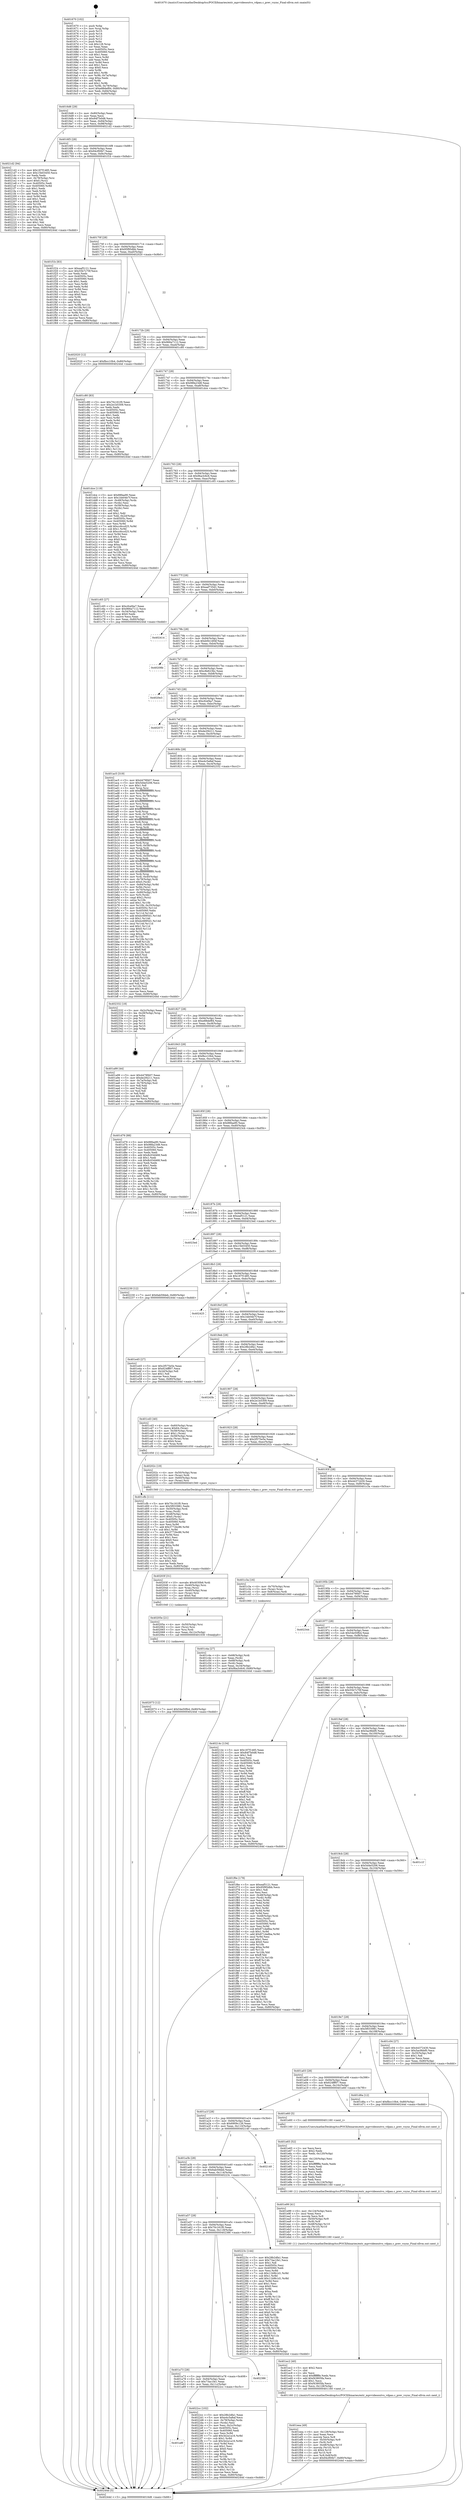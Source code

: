 digraph "0x401670" {
  label = "0x401670 (/mnt/c/Users/mathe/Desktop/tcc/POCII/binaries/extr_mpvvideooutvo_vdpau.c_prev_vsync_Final-ollvm.out::main(0))"
  labelloc = "t"
  node[shape=record]

  Entry [label="",width=0.3,height=0.3,shape=circle,fillcolor=black,style=filled]
  "0x4016d6" [label="{
     0x4016d6 [29]\l
     | [instrs]\l
     &nbsp;&nbsp;0x4016d6 \<+3\>: mov -0x80(%rbp),%eax\l
     &nbsp;&nbsp;0x4016d9 \<+2\>: mov %eax,%ecx\l
     &nbsp;&nbsp;0x4016db \<+6\>: sub $0x84f7b0d8,%ecx\l
     &nbsp;&nbsp;0x4016e1 \<+6\>: mov %eax,-0x94(%rbp)\l
     &nbsp;&nbsp;0x4016e7 \<+6\>: mov %ecx,-0x98(%rbp)\l
     &nbsp;&nbsp;0x4016ed \<+6\>: je 00000000004021d2 \<main+0xb62\>\l
  }"]
  "0x4021d2" [label="{
     0x4021d2 [94]\l
     | [instrs]\l
     &nbsp;&nbsp;0x4021d2 \<+5\>: mov $0x187f1485,%eax\l
     &nbsp;&nbsp;0x4021d7 \<+5\>: mov $0x15b03450,%ecx\l
     &nbsp;&nbsp;0x4021dc \<+2\>: xor %edx,%edx\l
     &nbsp;&nbsp;0x4021de \<+4\>: mov -0x78(%rbp),%rsi\l
     &nbsp;&nbsp;0x4021e2 \<+6\>: movl $0x0,(%rsi)\l
     &nbsp;&nbsp;0x4021e8 \<+7\>: mov 0x40505c,%edi\l
     &nbsp;&nbsp;0x4021ef \<+8\>: mov 0x405060,%r8d\l
     &nbsp;&nbsp;0x4021f7 \<+3\>: sub $0x1,%edx\l
     &nbsp;&nbsp;0x4021fa \<+3\>: mov %edi,%r9d\l
     &nbsp;&nbsp;0x4021fd \<+3\>: add %edx,%r9d\l
     &nbsp;&nbsp;0x402200 \<+4\>: imul %r9d,%edi\l
     &nbsp;&nbsp;0x402204 \<+3\>: and $0x1,%edi\l
     &nbsp;&nbsp;0x402207 \<+3\>: cmp $0x0,%edi\l
     &nbsp;&nbsp;0x40220a \<+4\>: sete %r10b\l
     &nbsp;&nbsp;0x40220e \<+4\>: cmp $0xa,%r8d\l
     &nbsp;&nbsp;0x402212 \<+4\>: setl %r11b\l
     &nbsp;&nbsp;0x402216 \<+3\>: mov %r10b,%bl\l
     &nbsp;&nbsp;0x402219 \<+3\>: and %r11b,%bl\l
     &nbsp;&nbsp;0x40221c \<+3\>: xor %r11b,%r10b\l
     &nbsp;&nbsp;0x40221f \<+3\>: or %r10b,%bl\l
     &nbsp;&nbsp;0x402222 \<+3\>: test $0x1,%bl\l
     &nbsp;&nbsp;0x402225 \<+3\>: cmovne %ecx,%eax\l
     &nbsp;&nbsp;0x402228 \<+3\>: mov %eax,-0x80(%rbp)\l
     &nbsp;&nbsp;0x40222b \<+5\>: jmp 000000000040244d \<main+0xddd\>\l
  }"]
  "0x4016f3" [label="{
     0x4016f3 [28]\l
     | [instrs]\l
     &nbsp;&nbsp;0x4016f3 \<+5\>: jmp 00000000004016f8 \<main+0x88\>\l
     &nbsp;&nbsp;0x4016f8 \<+6\>: mov -0x94(%rbp),%eax\l
     &nbsp;&nbsp;0x4016fe \<+5\>: sub $0x94cf00b7,%eax\l
     &nbsp;&nbsp;0x401703 \<+6\>: mov %eax,-0x9c(%rbp)\l
     &nbsp;&nbsp;0x401709 \<+6\>: je 0000000000401f1b \<main+0x8ab\>\l
  }"]
  Exit [label="",width=0.3,height=0.3,shape=circle,fillcolor=black,style=filled,peripheries=2]
  "0x401f1b" [label="{
     0x401f1b [83]\l
     | [instrs]\l
     &nbsp;&nbsp;0x401f1b \<+5\>: mov $0xeaf5121,%eax\l
     &nbsp;&nbsp;0x401f20 \<+5\>: mov $0x55b7c70f,%ecx\l
     &nbsp;&nbsp;0x401f25 \<+2\>: xor %edx,%edx\l
     &nbsp;&nbsp;0x401f27 \<+7\>: mov 0x40505c,%esi\l
     &nbsp;&nbsp;0x401f2e \<+7\>: mov 0x405060,%edi\l
     &nbsp;&nbsp;0x401f35 \<+3\>: sub $0x1,%edx\l
     &nbsp;&nbsp;0x401f38 \<+3\>: mov %esi,%r8d\l
     &nbsp;&nbsp;0x401f3b \<+3\>: add %edx,%r8d\l
     &nbsp;&nbsp;0x401f3e \<+4\>: imul %r8d,%esi\l
     &nbsp;&nbsp;0x401f42 \<+3\>: and $0x1,%esi\l
     &nbsp;&nbsp;0x401f45 \<+3\>: cmp $0x0,%esi\l
     &nbsp;&nbsp;0x401f48 \<+4\>: sete %r9b\l
     &nbsp;&nbsp;0x401f4c \<+3\>: cmp $0xa,%edi\l
     &nbsp;&nbsp;0x401f4f \<+4\>: setl %r10b\l
     &nbsp;&nbsp;0x401f53 \<+3\>: mov %r9b,%r11b\l
     &nbsp;&nbsp;0x401f56 \<+3\>: and %r10b,%r11b\l
     &nbsp;&nbsp;0x401f59 \<+3\>: xor %r10b,%r9b\l
     &nbsp;&nbsp;0x401f5c \<+3\>: or %r9b,%r11b\l
     &nbsp;&nbsp;0x401f5f \<+4\>: test $0x1,%r11b\l
     &nbsp;&nbsp;0x401f63 \<+3\>: cmovne %ecx,%eax\l
     &nbsp;&nbsp;0x401f66 \<+3\>: mov %eax,-0x80(%rbp)\l
     &nbsp;&nbsp;0x401f69 \<+5\>: jmp 000000000040244d \<main+0xddd\>\l
  }"]
  "0x40170f" [label="{
     0x40170f [28]\l
     | [instrs]\l
     &nbsp;&nbsp;0x40170f \<+5\>: jmp 0000000000401714 \<main+0xa4\>\l
     &nbsp;&nbsp;0x401714 \<+6\>: mov -0x94(%rbp),%eax\l
     &nbsp;&nbsp;0x40171a \<+5\>: sub $0x95f95dbb,%eax\l
     &nbsp;&nbsp;0x40171f \<+6\>: mov %eax,-0xa0(%rbp)\l
     &nbsp;&nbsp;0x401725 \<+6\>: je 0000000000402020 \<main+0x9b0\>\l
  }"]
  "0x401a8f" [label="{
     0x401a8f\l
  }", style=dashed]
  "0x402020" [label="{
     0x402020 [12]\l
     | [instrs]\l
     &nbsp;&nbsp;0x402020 \<+7\>: movl $0xfbcc10b4,-0x80(%rbp)\l
     &nbsp;&nbsp;0x402027 \<+5\>: jmp 000000000040244d \<main+0xddd\>\l
  }"]
  "0x40172b" [label="{
     0x40172b [28]\l
     | [instrs]\l
     &nbsp;&nbsp;0x40172b \<+5\>: jmp 0000000000401730 \<main+0xc0\>\l
     &nbsp;&nbsp;0x401730 \<+6\>: mov -0x94(%rbp),%eax\l
     &nbsp;&nbsp;0x401736 \<+5\>: sub $0x966a7112,%eax\l
     &nbsp;&nbsp;0x40173b \<+6\>: mov %eax,-0xa4(%rbp)\l
     &nbsp;&nbsp;0x401741 \<+6\>: je 0000000000401c80 \<main+0x610\>\l
  }"]
  "0x4022cc" [label="{
     0x4022cc [102]\l
     | [instrs]\l
     &nbsp;&nbsp;0x4022cc \<+5\>: mov $0x28b2dfa1,%eax\l
     &nbsp;&nbsp;0x4022d1 \<+5\>: mov $0xe4c5a8af,%ecx\l
     &nbsp;&nbsp;0x4022d6 \<+4\>: mov -0x78(%rbp),%rdx\l
     &nbsp;&nbsp;0x4022da \<+2\>: mov (%rdx),%esi\l
     &nbsp;&nbsp;0x4022dc \<+3\>: mov %esi,-0x2c(%rbp)\l
     &nbsp;&nbsp;0x4022df \<+7\>: mov 0x40505c,%esi\l
     &nbsp;&nbsp;0x4022e6 \<+7\>: mov 0x405060,%edi\l
     &nbsp;&nbsp;0x4022ed \<+3\>: mov %esi,%r8d\l
     &nbsp;&nbsp;0x4022f0 \<+7\>: add $0x3e2a1a16,%r8d\l
     &nbsp;&nbsp;0x4022f7 \<+4\>: sub $0x1,%r8d\l
     &nbsp;&nbsp;0x4022fb \<+7\>: sub $0x3e2a1a16,%r8d\l
     &nbsp;&nbsp;0x402302 \<+4\>: imul %r8d,%esi\l
     &nbsp;&nbsp;0x402306 \<+3\>: and $0x1,%esi\l
     &nbsp;&nbsp;0x402309 \<+3\>: cmp $0x0,%esi\l
     &nbsp;&nbsp;0x40230c \<+4\>: sete %r9b\l
     &nbsp;&nbsp;0x402310 \<+3\>: cmp $0xa,%edi\l
     &nbsp;&nbsp;0x402313 \<+4\>: setl %r10b\l
     &nbsp;&nbsp;0x402317 \<+3\>: mov %r9b,%r11b\l
     &nbsp;&nbsp;0x40231a \<+3\>: and %r10b,%r11b\l
     &nbsp;&nbsp;0x40231d \<+3\>: xor %r10b,%r9b\l
     &nbsp;&nbsp;0x402320 \<+3\>: or %r9b,%r11b\l
     &nbsp;&nbsp;0x402323 \<+4\>: test $0x1,%r11b\l
     &nbsp;&nbsp;0x402327 \<+3\>: cmovne %ecx,%eax\l
     &nbsp;&nbsp;0x40232a \<+3\>: mov %eax,-0x80(%rbp)\l
     &nbsp;&nbsp;0x40232d \<+5\>: jmp 000000000040244d \<main+0xddd\>\l
  }"]
  "0x401c80" [label="{
     0x401c80 [83]\l
     | [instrs]\l
     &nbsp;&nbsp;0x401c80 \<+5\>: mov $0x70c161f0,%eax\l
     &nbsp;&nbsp;0x401c85 \<+5\>: mov $0x2e1b5309,%ecx\l
     &nbsp;&nbsp;0x401c8a \<+2\>: xor %edx,%edx\l
     &nbsp;&nbsp;0x401c8c \<+7\>: mov 0x40505c,%esi\l
     &nbsp;&nbsp;0x401c93 \<+7\>: mov 0x405060,%edi\l
     &nbsp;&nbsp;0x401c9a \<+3\>: sub $0x1,%edx\l
     &nbsp;&nbsp;0x401c9d \<+3\>: mov %esi,%r8d\l
     &nbsp;&nbsp;0x401ca0 \<+3\>: add %edx,%r8d\l
     &nbsp;&nbsp;0x401ca3 \<+4\>: imul %r8d,%esi\l
     &nbsp;&nbsp;0x401ca7 \<+3\>: and $0x1,%esi\l
     &nbsp;&nbsp;0x401caa \<+3\>: cmp $0x0,%esi\l
     &nbsp;&nbsp;0x401cad \<+4\>: sete %r9b\l
     &nbsp;&nbsp;0x401cb1 \<+3\>: cmp $0xa,%edi\l
     &nbsp;&nbsp;0x401cb4 \<+4\>: setl %r10b\l
     &nbsp;&nbsp;0x401cb8 \<+3\>: mov %r9b,%r11b\l
     &nbsp;&nbsp;0x401cbb \<+3\>: and %r10b,%r11b\l
     &nbsp;&nbsp;0x401cbe \<+3\>: xor %r10b,%r9b\l
     &nbsp;&nbsp;0x401cc1 \<+3\>: or %r9b,%r11b\l
     &nbsp;&nbsp;0x401cc4 \<+4\>: test $0x1,%r11b\l
     &nbsp;&nbsp;0x401cc8 \<+3\>: cmovne %ecx,%eax\l
     &nbsp;&nbsp;0x401ccb \<+3\>: mov %eax,-0x80(%rbp)\l
     &nbsp;&nbsp;0x401cce \<+5\>: jmp 000000000040244d \<main+0xddd\>\l
  }"]
  "0x401747" [label="{
     0x401747 [28]\l
     | [instrs]\l
     &nbsp;&nbsp;0x401747 \<+5\>: jmp 000000000040174c \<main+0xdc\>\l
     &nbsp;&nbsp;0x40174c \<+6\>: mov -0x94(%rbp),%eax\l
     &nbsp;&nbsp;0x401752 \<+5\>: sub $0x98fa23d8,%eax\l
     &nbsp;&nbsp;0x401757 \<+6\>: mov %eax,-0xa8(%rbp)\l
     &nbsp;&nbsp;0x40175d \<+6\>: je 0000000000401dce \<main+0x75e\>\l
  }"]
  "0x401a73" [label="{
     0x401a73 [28]\l
     | [instrs]\l
     &nbsp;&nbsp;0x401a73 \<+5\>: jmp 0000000000401a78 \<main+0x408\>\l
     &nbsp;&nbsp;0x401a78 \<+6\>: mov -0x94(%rbp),%eax\l
     &nbsp;&nbsp;0x401a7e \<+5\>: sub $0x73ac1fe1,%eax\l
     &nbsp;&nbsp;0x401a83 \<+6\>: mov %eax,-0x11c(%rbp)\l
     &nbsp;&nbsp;0x401a89 \<+6\>: je 00000000004022cc \<main+0xc5c\>\l
  }"]
  "0x401dce" [label="{
     0x401dce [119]\l
     | [instrs]\l
     &nbsp;&nbsp;0x401dce \<+5\>: mov $0x88faa90,%eax\l
     &nbsp;&nbsp;0x401dd3 \<+5\>: mov $0x1bb04b7f,%ecx\l
     &nbsp;&nbsp;0x401dd8 \<+4\>: mov -0x48(%rbp),%rdx\l
     &nbsp;&nbsp;0x401ddc \<+2\>: mov (%rdx),%esi\l
     &nbsp;&nbsp;0x401dde \<+4\>: mov -0x58(%rbp),%rdx\l
     &nbsp;&nbsp;0x401de2 \<+2\>: cmp (%rdx),%esi\l
     &nbsp;&nbsp;0x401de4 \<+4\>: setl %dil\l
     &nbsp;&nbsp;0x401de8 \<+4\>: and $0x1,%dil\l
     &nbsp;&nbsp;0x401dec \<+4\>: mov %dil,-0x2d(%rbp)\l
     &nbsp;&nbsp;0x401df0 \<+7\>: mov 0x40505c,%esi\l
     &nbsp;&nbsp;0x401df7 \<+8\>: mov 0x405060,%r8d\l
     &nbsp;&nbsp;0x401dff \<+3\>: mov %esi,%r9d\l
     &nbsp;&nbsp;0x401e02 \<+7\>: add $0xcc6ccd25,%r9d\l
     &nbsp;&nbsp;0x401e09 \<+4\>: sub $0x1,%r9d\l
     &nbsp;&nbsp;0x401e0d \<+7\>: sub $0xcc6ccd25,%r9d\l
     &nbsp;&nbsp;0x401e14 \<+4\>: imul %r9d,%esi\l
     &nbsp;&nbsp;0x401e18 \<+3\>: and $0x1,%esi\l
     &nbsp;&nbsp;0x401e1b \<+3\>: cmp $0x0,%esi\l
     &nbsp;&nbsp;0x401e1e \<+4\>: sete %dil\l
     &nbsp;&nbsp;0x401e22 \<+4\>: cmp $0xa,%r8d\l
     &nbsp;&nbsp;0x401e26 \<+4\>: setl %r10b\l
     &nbsp;&nbsp;0x401e2a \<+3\>: mov %dil,%r11b\l
     &nbsp;&nbsp;0x401e2d \<+3\>: and %r10b,%r11b\l
     &nbsp;&nbsp;0x401e30 \<+3\>: xor %r10b,%dil\l
     &nbsp;&nbsp;0x401e33 \<+3\>: or %dil,%r11b\l
     &nbsp;&nbsp;0x401e36 \<+4\>: test $0x1,%r11b\l
     &nbsp;&nbsp;0x401e3a \<+3\>: cmovne %ecx,%eax\l
     &nbsp;&nbsp;0x401e3d \<+3\>: mov %eax,-0x80(%rbp)\l
     &nbsp;&nbsp;0x401e40 \<+5\>: jmp 000000000040244d \<main+0xddd\>\l
  }"]
  "0x401763" [label="{
     0x401763 [28]\l
     | [instrs]\l
     &nbsp;&nbsp;0x401763 \<+5\>: jmp 0000000000401768 \<main+0xf8\>\l
     &nbsp;&nbsp;0x401768 \<+6\>: mov -0x94(%rbp),%eax\l
     &nbsp;&nbsp;0x40176e \<+5\>: sub $0x9ba3c6c6,%eax\l
     &nbsp;&nbsp;0x401773 \<+6\>: mov %eax,-0xac(%rbp)\l
     &nbsp;&nbsp;0x401779 \<+6\>: je 0000000000401c65 \<main+0x5f5\>\l
  }"]
  "0x402386" [label="{
     0x402386\l
  }", style=dashed]
  "0x401c65" [label="{
     0x401c65 [27]\l
     | [instrs]\l
     &nbsp;&nbsp;0x401c65 \<+5\>: mov $0xcfcef4a7,%eax\l
     &nbsp;&nbsp;0x401c6a \<+5\>: mov $0x966a7112,%ecx\l
     &nbsp;&nbsp;0x401c6f \<+3\>: mov -0x34(%rbp),%edx\l
     &nbsp;&nbsp;0x401c72 \<+3\>: cmp $0x0,%edx\l
     &nbsp;&nbsp;0x401c75 \<+3\>: cmove %ecx,%eax\l
     &nbsp;&nbsp;0x401c78 \<+3\>: mov %eax,-0x80(%rbp)\l
     &nbsp;&nbsp;0x401c7b \<+5\>: jmp 000000000040244d \<main+0xddd\>\l
  }"]
  "0x40177f" [label="{
     0x40177f [28]\l
     | [instrs]\l
     &nbsp;&nbsp;0x40177f \<+5\>: jmp 0000000000401784 \<main+0x114\>\l
     &nbsp;&nbsp;0x401784 \<+6\>: mov -0x94(%rbp),%eax\l
     &nbsp;&nbsp;0x40178a \<+5\>: sub $0xaaf735d1,%eax\l
     &nbsp;&nbsp;0x40178f \<+6\>: mov %eax,-0xb0(%rbp)\l
     &nbsp;&nbsp;0x401795 \<+6\>: je 0000000000402414 \<main+0xda4\>\l
  }"]
  "0x401a57" [label="{
     0x401a57 [28]\l
     | [instrs]\l
     &nbsp;&nbsp;0x401a57 \<+5\>: jmp 0000000000401a5c \<main+0x3ec\>\l
     &nbsp;&nbsp;0x401a5c \<+6\>: mov -0x94(%rbp),%eax\l
     &nbsp;&nbsp;0x401a62 \<+5\>: sub $0x70c161f0,%eax\l
     &nbsp;&nbsp;0x401a67 \<+6\>: mov %eax,-0x118(%rbp)\l
     &nbsp;&nbsp;0x401a6d \<+6\>: je 0000000000402386 \<main+0xd16\>\l
  }"]
  "0x402414" [label="{
     0x402414\l
  }", style=dashed]
  "0x40179b" [label="{
     0x40179b [28]\l
     | [instrs]\l
     &nbsp;&nbsp;0x40179b \<+5\>: jmp 00000000004017a0 \<main+0x130\>\l
     &nbsp;&nbsp;0x4017a0 \<+6\>: mov -0x94(%rbp),%eax\l
     &nbsp;&nbsp;0x4017a6 \<+5\>: sub $0xb941494f,%eax\l
     &nbsp;&nbsp;0x4017ab \<+6\>: mov %eax,-0xb4(%rbp)\l
     &nbsp;&nbsp;0x4017b1 \<+6\>: je 000000000040208b \<main+0xa1b\>\l
  }"]
  "0x40223c" [label="{
     0x40223c [144]\l
     | [instrs]\l
     &nbsp;&nbsp;0x40223c \<+5\>: mov $0x28b2dfa1,%eax\l
     &nbsp;&nbsp;0x402241 \<+5\>: mov $0x73ac1fe1,%ecx\l
     &nbsp;&nbsp;0x402246 \<+2\>: mov $0x1,%dl\l
     &nbsp;&nbsp;0x402248 \<+7\>: mov 0x40505c,%esi\l
     &nbsp;&nbsp;0x40224f \<+7\>: mov 0x405060,%edi\l
     &nbsp;&nbsp;0x402256 \<+3\>: mov %esi,%r8d\l
     &nbsp;&nbsp;0x402259 \<+7\>: sub $0x11b9b1d1,%r8d\l
     &nbsp;&nbsp;0x402260 \<+4\>: sub $0x1,%r8d\l
     &nbsp;&nbsp;0x402264 \<+7\>: add $0x11b9b1d1,%r8d\l
     &nbsp;&nbsp;0x40226b \<+4\>: imul %r8d,%esi\l
     &nbsp;&nbsp;0x40226f \<+3\>: and $0x1,%esi\l
     &nbsp;&nbsp;0x402272 \<+3\>: cmp $0x0,%esi\l
     &nbsp;&nbsp;0x402275 \<+4\>: sete %r9b\l
     &nbsp;&nbsp;0x402279 \<+3\>: cmp $0xa,%edi\l
     &nbsp;&nbsp;0x40227c \<+4\>: setl %r10b\l
     &nbsp;&nbsp;0x402280 \<+3\>: mov %r9b,%r11b\l
     &nbsp;&nbsp;0x402283 \<+4\>: xor $0xff,%r11b\l
     &nbsp;&nbsp;0x402287 \<+3\>: mov %r10b,%bl\l
     &nbsp;&nbsp;0x40228a \<+3\>: xor $0xff,%bl\l
     &nbsp;&nbsp;0x40228d \<+3\>: xor $0x0,%dl\l
     &nbsp;&nbsp;0x402290 \<+3\>: mov %r11b,%r14b\l
     &nbsp;&nbsp;0x402293 \<+4\>: and $0x0,%r14b\l
     &nbsp;&nbsp;0x402297 \<+3\>: and %dl,%r9b\l
     &nbsp;&nbsp;0x40229a \<+3\>: mov %bl,%r15b\l
     &nbsp;&nbsp;0x40229d \<+4\>: and $0x0,%r15b\l
     &nbsp;&nbsp;0x4022a1 \<+3\>: and %dl,%r10b\l
     &nbsp;&nbsp;0x4022a4 \<+3\>: or %r9b,%r14b\l
     &nbsp;&nbsp;0x4022a7 \<+3\>: or %r10b,%r15b\l
     &nbsp;&nbsp;0x4022aa \<+3\>: xor %r15b,%r14b\l
     &nbsp;&nbsp;0x4022ad \<+3\>: or %bl,%r11b\l
     &nbsp;&nbsp;0x4022b0 \<+4\>: xor $0xff,%r11b\l
     &nbsp;&nbsp;0x4022b4 \<+3\>: or $0x0,%dl\l
     &nbsp;&nbsp;0x4022b7 \<+3\>: and %dl,%r11b\l
     &nbsp;&nbsp;0x4022ba \<+3\>: or %r11b,%r14b\l
     &nbsp;&nbsp;0x4022bd \<+4\>: test $0x1,%r14b\l
     &nbsp;&nbsp;0x4022c1 \<+3\>: cmovne %ecx,%eax\l
     &nbsp;&nbsp;0x4022c4 \<+3\>: mov %eax,-0x80(%rbp)\l
     &nbsp;&nbsp;0x4022c7 \<+5\>: jmp 000000000040244d \<main+0xddd\>\l
  }"]
  "0x40208b" [label="{
     0x40208b\l
  }", style=dashed]
  "0x4017b7" [label="{
     0x4017b7 [28]\l
     | [instrs]\l
     &nbsp;&nbsp;0x4017b7 \<+5\>: jmp 00000000004017bc \<main+0x14c\>\l
     &nbsp;&nbsp;0x4017bc \<+6\>: mov -0x94(%rbp),%eax\l
     &nbsp;&nbsp;0x4017c2 \<+5\>: sub $0xc8e623bc,%eax\l
     &nbsp;&nbsp;0x4017c7 \<+6\>: mov %eax,-0xb8(%rbp)\l
     &nbsp;&nbsp;0x4017cd \<+6\>: je 00000000004020e3 \<main+0xa73\>\l
  }"]
  "0x401a3b" [label="{
     0x401a3b [28]\l
     | [instrs]\l
     &nbsp;&nbsp;0x401a3b \<+5\>: jmp 0000000000401a40 \<main+0x3d0\>\l
     &nbsp;&nbsp;0x401a40 \<+6\>: mov -0x94(%rbp),%eax\l
     &nbsp;&nbsp;0x401a46 \<+5\>: sub $0x6ab59deb,%eax\l
     &nbsp;&nbsp;0x401a4b \<+6\>: mov %eax,-0x114(%rbp)\l
     &nbsp;&nbsp;0x401a51 \<+6\>: je 000000000040223c \<main+0xbcc\>\l
  }"]
  "0x4020e3" [label="{
     0x4020e3\l
  }", style=dashed]
  "0x4017d3" [label="{
     0x4017d3 [28]\l
     | [instrs]\l
     &nbsp;&nbsp;0x4017d3 \<+5\>: jmp 00000000004017d8 \<main+0x168\>\l
     &nbsp;&nbsp;0x4017d8 \<+6\>: mov -0x94(%rbp),%eax\l
     &nbsp;&nbsp;0x4017de \<+5\>: sub $0xcfcef4a7,%eax\l
     &nbsp;&nbsp;0x4017e3 \<+6\>: mov %eax,-0xbc(%rbp)\l
     &nbsp;&nbsp;0x4017e9 \<+6\>: je 000000000040207f \<main+0xa0f\>\l
  }"]
  "0x402140" [label="{
     0x402140\l
  }", style=dashed]
  "0x40207f" [label="{
     0x40207f\l
  }", style=dashed]
  "0x4017ef" [label="{
     0x4017ef [28]\l
     | [instrs]\l
     &nbsp;&nbsp;0x4017ef \<+5\>: jmp 00000000004017f4 \<main+0x184\>\l
     &nbsp;&nbsp;0x4017f4 \<+6\>: mov -0x94(%rbp),%eax\l
     &nbsp;&nbsp;0x4017fa \<+5\>: sub $0xde2f4211,%eax\l
     &nbsp;&nbsp;0x4017ff \<+6\>: mov %eax,-0xc0(%rbp)\l
     &nbsp;&nbsp;0x401805 \<+6\>: je 0000000000401ac5 \<main+0x455\>\l
  }"]
  "0x402073" [label="{
     0x402073 [12]\l
     | [instrs]\l
     &nbsp;&nbsp;0x402073 \<+7\>: movl $0x54e50fb4,-0x80(%rbp)\l
     &nbsp;&nbsp;0x40207a \<+5\>: jmp 000000000040244d \<main+0xddd\>\l
  }"]
  "0x401ac5" [label="{
     0x401ac5 [319]\l
     | [instrs]\l
     &nbsp;&nbsp;0x401ac5 \<+5\>: mov $0x4479f407,%eax\l
     &nbsp;&nbsp;0x401aca \<+5\>: mov $0x5d4e5206,%ecx\l
     &nbsp;&nbsp;0x401acf \<+2\>: mov $0x1,%dl\l
     &nbsp;&nbsp;0x401ad1 \<+3\>: mov %rsp,%rsi\l
     &nbsp;&nbsp;0x401ad4 \<+4\>: add $0xfffffffffffffff0,%rsi\l
     &nbsp;&nbsp;0x401ad8 \<+3\>: mov %rsi,%rsp\l
     &nbsp;&nbsp;0x401adb \<+4\>: mov %rsi,-0x78(%rbp)\l
     &nbsp;&nbsp;0x401adf \<+3\>: mov %rsp,%rsi\l
     &nbsp;&nbsp;0x401ae2 \<+4\>: add $0xfffffffffffffff0,%rsi\l
     &nbsp;&nbsp;0x401ae6 \<+3\>: mov %rsi,%rsp\l
     &nbsp;&nbsp;0x401ae9 \<+3\>: mov %rsp,%rdi\l
     &nbsp;&nbsp;0x401aec \<+4\>: add $0xfffffffffffffff0,%rdi\l
     &nbsp;&nbsp;0x401af0 \<+3\>: mov %rdi,%rsp\l
     &nbsp;&nbsp;0x401af3 \<+4\>: mov %rdi,-0x70(%rbp)\l
     &nbsp;&nbsp;0x401af7 \<+3\>: mov %rsp,%rdi\l
     &nbsp;&nbsp;0x401afa \<+4\>: add $0xfffffffffffffff0,%rdi\l
     &nbsp;&nbsp;0x401afe \<+3\>: mov %rdi,%rsp\l
     &nbsp;&nbsp;0x401b01 \<+4\>: mov %rdi,-0x68(%rbp)\l
     &nbsp;&nbsp;0x401b05 \<+3\>: mov %rsp,%rdi\l
     &nbsp;&nbsp;0x401b08 \<+4\>: add $0xfffffffffffffff0,%rdi\l
     &nbsp;&nbsp;0x401b0c \<+3\>: mov %rdi,%rsp\l
     &nbsp;&nbsp;0x401b0f \<+4\>: mov %rdi,-0x60(%rbp)\l
     &nbsp;&nbsp;0x401b13 \<+3\>: mov %rsp,%rdi\l
     &nbsp;&nbsp;0x401b16 \<+4\>: add $0xfffffffffffffff0,%rdi\l
     &nbsp;&nbsp;0x401b1a \<+3\>: mov %rdi,%rsp\l
     &nbsp;&nbsp;0x401b1d \<+4\>: mov %rdi,-0x58(%rbp)\l
     &nbsp;&nbsp;0x401b21 \<+3\>: mov %rsp,%rdi\l
     &nbsp;&nbsp;0x401b24 \<+4\>: add $0xfffffffffffffff0,%rdi\l
     &nbsp;&nbsp;0x401b28 \<+3\>: mov %rdi,%rsp\l
     &nbsp;&nbsp;0x401b2b \<+4\>: mov %rdi,-0x50(%rbp)\l
     &nbsp;&nbsp;0x401b2f \<+3\>: mov %rsp,%rdi\l
     &nbsp;&nbsp;0x401b32 \<+4\>: add $0xfffffffffffffff0,%rdi\l
     &nbsp;&nbsp;0x401b36 \<+3\>: mov %rdi,%rsp\l
     &nbsp;&nbsp;0x401b39 \<+4\>: mov %rdi,-0x48(%rbp)\l
     &nbsp;&nbsp;0x401b3d \<+3\>: mov %rsp,%rdi\l
     &nbsp;&nbsp;0x401b40 \<+4\>: add $0xfffffffffffffff0,%rdi\l
     &nbsp;&nbsp;0x401b44 \<+3\>: mov %rdi,%rsp\l
     &nbsp;&nbsp;0x401b47 \<+4\>: mov %rdi,-0x40(%rbp)\l
     &nbsp;&nbsp;0x401b4b \<+4\>: mov -0x78(%rbp),%rdi\l
     &nbsp;&nbsp;0x401b4f \<+6\>: movl $0x0,(%rdi)\l
     &nbsp;&nbsp;0x401b55 \<+7\>: mov -0x84(%rbp),%r8d\l
     &nbsp;&nbsp;0x401b5c \<+3\>: mov %r8d,(%rsi)\l
     &nbsp;&nbsp;0x401b5f \<+4\>: mov -0x70(%rbp),%rdi\l
     &nbsp;&nbsp;0x401b63 \<+7\>: mov -0x90(%rbp),%r9\l
     &nbsp;&nbsp;0x401b6a \<+3\>: mov %r9,(%rdi)\l
     &nbsp;&nbsp;0x401b6d \<+3\>: cmpl $0x2,(%rsi)\l
     &nbsp;&nbsp;0x401b70 \<+4\>: setne %r10b\l
     &nbsp;&nbsp;0x401b74 \<+4\>: and $0x1,%r10b\l
     &nbsp;&nbsp;0x401b78 \<+4\>: mov %r10b,-0x35(%rbp)\l
     &nbsp;&nbsp;0x401b7c \<+8\>: mov 0x40505c,%r11d\l
     &nbsp;&nbsp;0x401b84 \<+7\>: mov 0x405060,%ebx\l
     &nbsp;&nbsp;0x401b8b \<+3\>: mov %r11d,%r14d\l
     &nbsp;&nbsp;0x401b8e \<+7\>: add $0xbc6895d1,%r14d\l
     &nbsp;&nbsp;0x401b95 \<+4\>: sub $0x1,%r14d\l
     &nbsp;&nbsp;0x401b99 \<+7\>: sub $0xbc6895d1,%r14d\l
     &nbsp;&nbsp;0x401ba0 \<+4\>: imul %r14d,%r11d\l
     &nbsp;&nbsp;0x401ba4 \<+4\>: and $0x1,%r11d\l
     &nbsp;&nbsp;0x401ba8 \<+4\>: cmp $0x0,%r11d\l
     &nbsp;&nbsp;0x401bac \<+4\>: sete %r10b\l
     &nbsp;&nbsp;0x401bb0 \<+3\>: cmp $0xa,%ebx\l
     &nbsp;&nbsp;0x401bb3 \<+4\>: setl %r15b\l
     &nbsp;&nbsp;0x401bb7 \<+3\>: mov %r10b,%r12b\l
     &nbsp;&nbsp;0x401bba \<+4\>: xor $0xff,%r12b\l
     &nbsp;&nbsp;0x401bbe \<+3\>: mov %r15b,%r13b\l
     &nbsp;&nbsp;0x401bc1 \<+4\>: xor $0xff,%r13b\l
     &nbsp;&nbsp;0x401bc5 \<+3\>: xor $0x0,%dl\l
     &nbsp;&nbsp;0x401bc8 \<+3\>: mov %r12b,%sil\l
     &nbsp;&nbsp;0x401bcb \<+4\>: and $0x0,%sil\l
     &nbsp;&nbsp;0x401bcf \<+3\>: and %dl,%r10b\l
     &nbsp;&nbsp;0x401bd2 \<+3\>: mov %r13b,%dil\l
     &nbsp;&nbsp;0x401bd5 \<+4\>: and $0x0,%dil\l
     &nbsp;&nbsp;0x401bd9 \<+3\>: and %dl,%r15b\l
     &nbsp;&nbsp;0x401bdc \<+3\>: or %r10b,%sil\l
     &nbsp;&nbsp;0x401bdf \<+3\>: or %r15b,%dil\l
     &nbsp;&nbsp;0x401be2 \<+3\>: xor %dil,%sil\l
     &nbsp;&nbsp;0x401be5 \<+3\>: or %r13b,%r12b\l
     &nbsp;&nbsp;0x401be8 \<+4\>: xor $0xff,%r12b\l
     &nbsp;&nbsp;0x401bec \<+3\>: or $0x0,%dl\l
     &nbsp;&nbsp;0x401bef \<+3\>: and %dl,%r12b\l
     &nbsp;&nbsp;0x401bf2 \<+3\>: or %r12b,%sil\l
     &nbsp;&nbsp;0x401bf5 \<+4\>: test $0x1,%sil\l
     &nbsp;&nbsp;0x401bf9 \<+3\>: cmovne %ecx,%eax\l
     &nbsp;&nbsp;0x401bfc \<+3\>: mov %eax,-0x80(%rbp)\l
     &nbsp;&nbsp;0x401bff \<+5\>: jmp 000000000040244d \<main+0xddd\>\l
  }"]
  "0x40180b" [label="{
     0x40180b [28]\l
     | [instrs]\l
     &nbsp;&nbsp;0x40180b \<+5\>: jmp 0000000000401810 \<main+0x1a0\>\l
     &nbsp;&nbsp;0x401810 \<+6\>: mov -0x94(%rbp),%eax\l
     &nbsp;&nbsp;0x401816 \<+5\>: sub $0xe4c5a8af,%eax\l
     &nbsp;&nbsp;0x40181b \<+6\>: mov %eax,-0xc4(%rbp)\l
     &nbsp;&nbsp;0x401821 \<+6\>: je 0000000000402332 \<main+0xcc2\>\l
  }"]
  "0x40205e" [label="{
     0x40205e [21]\l
     | [instrs]\l
     &nbsp;&nbsp;0x40205e \<+4\>: mov -0x50(%rbp),%rsi\l
     &nbsp;&nbsp;0x402062 \<+3\>: mov (%rsi),%rsi\l
     &nbsp;&nbsp;0x402065 \<+3\>: mov %rsi,%rdi\l
     &nbsp;&nbsp;0x402068 \<+6\>: mov %eax,-0x12c(%rbp)\l
     &nbsp;&nbsp;0x40206e \<+5\>: call 0000000000401030 \<free@plt\>\l
     | [calls]\l
     &nbsp;&nbsp;0x401030 \{1\} (unknown)\l
  }"]
  "0x402332" [label="{
     0x402332 [18]\l
     | [instrs]\l
     &nbsp;&nbsp;0x402332 \<+3\>: mov -0x2c(%rbp),%eax\l
     &nbsp;&nbsp;0x402335 \<+4\>: lea -0x28(%rbp),%rsp\l
     &nbsp;&nbsp;0x402339 \<+1\>: pop %rbx\l
     &nbsp;&nbsp;0x40233a \<+2\>: pop %r12\l
     &nbsp;&nbsp;0x40233c \<+2\>: pop %r13\l
     &nbsp;&nbsp;0x40233e \<+2\>: pop %r14\l
     &nbsp;&nbsp;0x402340 \<+2\>: pop %r15\l
     &nbsp;&nbsp;0x402342 \<+1\>: pop %rbp\l
     &nbsp;&nbsp;0x402343 \<+1\>: ret\l
  }"]
  "0x401827" [label="{
     0x401827 [28]\l
     | [instrs]\l
     &nbsp;&nbsp;0x401827 \<+5\>: jmp 000000000040182c \<main+0x1bc\>\l
     &nbsp;&nbsp;0x40182c \<+6\>: mov -0x94(%rbp),%eax\l
     &nbsp;&nbsp;0x401832 \<+5\>: sub $0xe88def84,%eax\l
     &nbsp;&nbsp;0x401837 \<+6\>: mov %eax,-0xc8(%rbp)\l
     &nbsp;&nbsp;0x40183d \<+6\>: je 0000000000401a99 \<main+0x429\>\l
  }"]
  "0x40203f" [label="{
     0x40203f [31]\l
     | [instrs]\l
     &nbsp;&nbsp;0x40203f \<+10\>: movabs $0x4030b6,%rdi\l
     &nbsp;&nbsp;0x402049 \<+4\>: mov -0x40(%rbp),%rsi\l
     &nbsp;&nbsp;0x40204d \<+3\>: mov %rax,(%rsi)\l
     &nbsp;&nbsp;0x402050 \<+4\>: mov -0x40(%rbp),%rax\l
     &nbsp;&nbsp;0x402054 \<+3\>: mov (%rax),%rsi\l
     &nbsp;&nbsp;0x402057 \<+2\>: mov $0x0,%al\l
     &nbsp;&nbsp;0x402059 \<+5\>: call 0000000000401040 \<printf@plt\>\l
     | [calls]\l
     &nbsp;&nbsp;0x401040 \{1\} (unknown)\l
  }"]
  "0x401a99" [label="{
     0x401a99 [44]\l
     | [instrs]\l
     &nbsp;&nbsp;0x401a99 \<+5\>: mov $0x4479f407,%eax\l
     &nbsp;&nbsp;0x401a9e \<+5\>: mov $0xde2f4211,%ecx\l
     &nbsp;&nbsp;0x401aa3 \<+3\>: mov -0x7a(%rbp),%dl\l
     &nbsp;&nbsp;0x401aa6 \<+4\>: mov -0x79(%rbp),%sil\l
     &nbsp;&nbsp;0x401aaa \<+3\>: mov %dl,%dil\l
     &nbsp;&nbsp;0x401aad \<+3\>: and %sil,%dil\l
     &nbsp;&nbsp;0x401ab0 \<+3\>: xor %sil,%dl\l
     &nbsp;&nbsp;0x401ab3 \<+3\>: or %dl,%dil\l
     &nbsp;&nbsp;0x401ab6 \<+4\>: test $0x1,%dil\l
     &nbsp;&nbsp;0x401aba \<+3\>: cmovne %ecx,%eax\l
     &nbsp;&nbsp;0x401abd \<+3\>: mov %eax,-0x80(%rbp)\l
     &nbsp;&nbsp;0x401ac0 \<+5\>: jmp 000000000040244d \<main+0xddd\>\l
  }"]
  "0x401843" [label="{
     0x401843 [28]\l
     | [instrs]\l
     &nbsp;&nbsp;0x401843 \<+5\>: jmp 0000000000401848 \<main+0x1d8\>\l
     &nbsp;&nbsp;0x401848 \<+6\>: mov -0x94(%rbp),%eax\l
     &nbsp;&nbsp;0x40184e \<+5\>: sub $0xfbcc10b4,%eax\l
     &nbsp;&nbsp;0x401853 \<+6\>: mov %eax,-0xcc(%rbp)\l
     &nbsp;&nbsp;0x401859 \<+6\>: je 0000000000401d76 \<main+0x706\>\l
  }"]
  "0x40244d" [label="{
     0x40244d [5]\l
     | [instrs]\l
     &nbsp;&nbsp;0x40244d \<+5\>: jmp 00000000004016d6 \<main+0x66\>\l
  }"]
  "0x401670" [label="{
     0x401670 [102]\l
     | [instrs]\l
     &nbsp;&nbsp;0x401670 \<+1\>: push %rbp\l
     &nbsp;&nbsp;0x401671 \<+3\>: mov %rsp,%rbp\l
     &nbsp;&nbsp;0x401674 \<+2\>: push %r15\l
     &nbsp;&nbsp;0x401676 \<+2\>: push %r14\l
     &nbsp;&nbsp;0x401678 \<+2\>: push %r13\l
     &nbsp;&nbsp;0x40167a \<+2\>: push %r12\l
     &nbsp;&nbsp;0x40167c \<+1\>: push %rbx\l
     &nbsp;&nbsp;0x40167d \<+7\>: sub $0x128,%rsp\l
     &nbsp;&nbsp;0x401684 \<+2\>: xor %eax,%eax\l
     &nbsp;&nbsp;0x401686 \<+7\>: mov 0x40505c,%ecx\l
     &nbsp;&nbsp;0x40168d \<+7\>: mov 0x405060,%edx\l
     &nbsp;&nbsp;0x401694 \<+3\>: sub $0x1,%eax\l
     &nbsp;&nbsp;0x401697 \<+3\>: mov %ecx,%r8d\l
     &nbsp;&nbsp;0x40169a \<+3\>: add %eax,%r8d\l
     &nbsp;&nbsp;0x40169d \<+4\>: imul %r8d,%ecx\l
     &nbsp;&nbsp;0x4016a1 \<+3\>: and $0x1,%ecx\l
     &nbsp;&nbsp;0x4016a4 \<+3\>: cmp $0x0,%ecx\l
     &nbsp;&nbsp;0x4016a7 \<+4\>: sete %r9b\l
     &nbsp;&nbsp;0x4016ab \<+4\>: and $0x1,%r9b\l
     &nbsp;&nbsp;0x4016af \<+4\>: mov %r9b,-0x7a(%rbp)\l
     &nbsp;&nbsp;0x4016b3 \<+3\>: cmp $0xa,%edx\l
     &nbsp;&nbsp;0x4016b6 \<+4\>: setl %r9b\l
     &nbsp;&nbsp;0x4016ba \<+4\>: and $0x1,%r9b\l
     &nbsp;&nbsp;0x4016be \<+4\>: mov %r9b,-0x79(%rbp)\l
     &nbsp;&nbsp;0x4016c2 \<+7\>: movl $0xe88def84,-0x80(%rbp)\l
     &nbsp;&nbsp;0x4016c9 \<+6\>: mov %edi,-0x84(%rbp)\l
     &nbsp;&nbsp;0x4016cf \<+7\>: mov %rsi,-0x90(%rbp)\l
  }"]
  "0x401eea" [label="{
     0x401eea [49]\l
     | [instrs]\l
     &nbsp;&nbsp;0x401eea \<+6\>: mov -0x128(%rbp),%ecx\l
     &nbsp;&nbsp;0x401ef0 \<+3\>: imul %eax,%ecx\l
     &nbsp;&nbsp;0x401ef3 \<+3\>: movslq %ecx,%r8\l
     &nbsp;&nbsp;0x401ef6 \<+4\>: mov -0x50(%rbp),%r9\l
     &nbsp;&nbsp;0x401efa \<+3\>: mov (%r9),%r9\l
     &nbsp;&nbsp;0x401efd \<+4\>: mov -0x48(%rbp),%r10\l
     &nbsp;&nbsp;0x401f01 \<+3\>: movslq (%r10),%r10\l
     &nbsp;&nbsp;0x401f04 \<+4\>: shl $0x4,%r10\l
     &nbsp;&nbsp;0x401f08 \<+3\>: add %r10,%r9\l
     &nbsp;&nbsp;0x401f0b \<+4\>: mov %r8,0x8(%r9)\l
     &nbsp;&nbsp;0x401f0f \<+7\>: movl $0x94cf00b7,-0x80(%rbp)\l
     &nbsp;&nbsp;0x401f16 \<+5\>: jmp 000000000040244d \<main+0xddd\>\l
  }"]
  "0x401ec2" [label="{
     0x401ec2 [40]\l
     | [instrs]\l
     &nbsp;&nbsp;0x401ec2 \<+5\>: mov $0x2,%ecx\l
     &nbsp;&nbsp;0x401ec7 \<+1\>: cltd\l
     &nbsp;&nbsp;0x401ec8 \<+2\>: idiv %ecx\l
     &nbsp;&nbsp;0x401eca \<+6\>: imul $0xfffffffe,%edx,%ecx\l
     &nbsp;&nbsp;0x401ed0 \<+6\>: add $0xf43805fa,%ecx\l
     &nbsp;&nbsp;0x401ed6 \<+3\>: add $0x1,%ecx\l
     &nbsp;&nbsp;0x401ed9 \<+6\>: sub $0xf43805fa,%ecx\l
     &nbsp;&nbsp;0x401edf \<+6\>: mov %ecx,-0x128(%rbp)\l
     &nbsp;&nbsp;0x401ee5 \<+5\>: call 0000000000401160 \<next_i\>\l
     | [calls]\l
     &nbsp;&nbsp;0x401160 \{1\} (/mnt/c/Users/mathe/Desktop/tcc/POCII/binaries/extr_mpvvideooutvo_vdpau.c_prev_vsync_Final-ollvm.out::next_i)\l
  }"]
  "0x401d76" [label="{
     0x401d76 [88]\l
     | [instrs]\l
     &nbsp;&nbsp;0x401d76 \<+5\>: mov $0x88faa90,%eax\l
     &nbsp;&nbsp;0x401d7b \<+5\>: mov $0x98fa23d8,%ecx\l
     &nbsp;&nbsp;0x401d80 \<+7\>: mov 0x40505c,%edx\l
     &nbsp;&nbsp;0x401d87 \<+7\>: mov 0x405060,%esi\l
     &nbsp;&nbsp;0x401d8e \<+2\>: mov %edx,%edi\l
     &nbsp;&nbsp;0x401d90 \<+6\>: add $0x8c03d468,%edi\l
     &nbsp;&nbsp;0x401d96 \<+3\>: sub $0x1,%edi\l
     &nbsp;&nbsp;0x401d99 \<+6\>: sub $0x8c03d468,%edi\l
     &nbsp;&nbsp;0x401d9f \<+3\>: imul %edi,%edx\l
     &nbsp;&nbsp;0x401da2 \<+3\>: and $0x1,%edx\l
     &nbsp;&nbsp;0x401da5 \<+3\>: cmp $0x0,%edx\l
     &nbsp;&nbsp;0x401da8 \<+4\>: sete %r8b\l
     &nbsp;&nbsp;0x401dac \<+3\>: cmp $0xa,%esi\l
     &nbsp;&nbsp;0x401daf \<+4\>: setl %r9b\l
     &nbsp;&nbsp;0x401db3 \<+3\>: mov %r8b,%r10b\l
     &nbsp;&nbsp;0x401db6 \<+3\>: and %r9b,%r10b\l
     &nbsp;&nbsp;0x401db9 \<+3\>: xor %r9b,%r8b\l
     &nbsp;&nbsp;0x401dbc \<+3\>: or %r8b,%r10b\l
     &nbsp;&nbsp;0x401dbf \<+4\>: test $0x1,%r10b\l
     &nbsp;&nbsp;0x401dc3 \<+3\>: cmovne %ecx,%eax\l
     &nbsp;&nbsp;0x401dc6 \<+3\>: mov %eax,-0x80(%rbp)\l
     &nbsp;&nbsp;0x401dc9 \<+5\>: jmp 000000000040244d \<main+0xddd\>\l
  }"]
  "0x40185f" [label="{
     0x40185f [28]\l
     | [instrs]\l
     &nbsp;&nbsp;0x40185f \<+5\>: jmp 0000000000401864 \<main+0x1f4\>\l
     &nbsp;&nbsp;0x401864 \<+6\>: mov -0x94(%rbp),%eax\l
     &nbsp;&nbsp;0x40186a \<+5\>: sub $0x88faa90,%eax\l
     &nbsp;&nbsp;0x40186f \<+6\>: mov %eax,-0xd0(%rbp)\l
     &nbsp;&nbsp;0x401875 \<+6\>: je 00000000004023cb \<main+0xd5b\>\l
  }"]
  "0x401e99" [label="{
     0x401e99 [41]\l
     | [instrs]\l
     &nbsp;&nbsp;0x401e99 \<+6\>: mov -0x124(%rbp),%ecx\l
     &nbsp;&nbsp;0x401e9f \<+3\>: imul %eax,%ecx\l
     &nbsp;&nbsp;0x401ea2 \<+3\>: movslq %ecx,%r8\l
     &nbsp;&nbsp;0x401ea5 \<+4\>: mov -0x50(%rbp),%r9\l
     &nbsp;&nbsp;0x401ea9 \<+3\>: mov (%r9),%r9\l
     &nbsp;&nbsp;0x401eac \<+4\>: mov -0x48(%rbp),%r10\l
     &nbsp;&nbsp;0x401eb0 \<+3\>: movslq (%r10),%r10\l
     &nbsp;&nbsp;0x401eb3 \<+4\>: shl $0x4,%r10\l
     &nbsp;&nbsp;0x401eb7 \<+3\>: add %r10,%r9\l
     &nbsp;&nbsp;0x401eba \<+3\>: mov %r8,(%r9)\l
     &nbsp;&nbsp;0x401ebd \<+5\>: call 0000000000401160 \<next_i\>\l
     | [calls]\l
     &nbsp;&nbsp;0x401160 \{1\} (/mnt/c/Users/mathe/Desktop/tcc/POCII/binaries/extr_mpvvideooutvo_vdpau.c_prev_vsync_Final-ollvm.out::next_i)\l
  }"]
  "0x4023cb" [label="{
     0x4023cb\l
  }", style=dashed]
  "0x40187b" [label="{
     0x40187b [28]\l
     | [instrs]\l
     &nbsp;&nbsp;0x40187b \<+5\>: jmp 0000000000401880 \<main+0x210\>\l
     &nbsp;&nbsp;0x401880 \<+6\>: mov -0x94(%rbp),%eax\l
     &nbsp;&nbsp;0x401886 \<+5\>: sub $0xeaf5121,%eax\l
     &nbsp;&nbsp;0x40188b \<+6\>: mov %eax,-0xd4(%rbp)\l
     &nbsp;&nbsp;0x401891 \<+6\>: je 00000000004023ed \<main+0xd7d\>\l
  }"]
  "0x401e65" [label="{
     0x401e65 [52]\l
     | [instrs]\l
     &nbsp;&nbsp;0x401e65 \<+2\>: xor %ecx,%ecx\l
     &nbsp;&nbsp;0x401e67 \<+5\>: mov $0x2,%edx\l
     &nbsp;&nbsp;0x401e6c \<+6\>: mov %edx,-0x120(%rbp)\l
     &nbsp;&nbsp;0x401e72 \<+1\>: cltd\l
     &nbsp;&nbsp;0x401e73 \<+6\>: mov -0x120(%rbp),%esi\l
     &nbsp;&nbsp;0x401e79 \<+2\>: idiv %esi\l
     &nbsp;&nbsp;0x401e7b \<+6\>: imul $0xfffffffe,%edx,%edx\l
     &nbsp;&nbsp;0x401e81 \<+2\>: mov %ecx,%edi\l
     &nbsp;&nbsp;0x401e83 \<+2\>: sub %edx,%edi\l
     &nbsp;&nbsp;0x401e85 \<+2\>: mov %ecx,%edx\l
     &nbsp;&nbsp;0x401e87 \<+3\>: sub $0x1,%edx\l
     &nbsp;&nbsp;0x401e8a \<+2\>: add %edx,%edi\l
     &nbsp;&nbsp;0x401e8c \<+2\>: sub %edi,%ecx\l
     &nbsp;&nbsp;0x401e8e \<+6\>: mov %ecx,-0x124(%rbp)\l
     &nbsp;&nbsp;0x401e94 \<+5\>: call 0000000000401160 \<next_i\>\l
     | [calls]\l
     &nbsp;&nbsp;0x401160 \{1\} (/mnt/c/Users/mathe/Desktop/tcc/POCII/binaries/extr_mpvvideooutvo_vdpau.c_prev_vsync_Final-ollvm.out::next_i)\l
  }"]
  "0x4023ed" [label="{
     0x4023ed\l
  }", style=dashed]
  "0x401897" [label="{
     0x401897 [28]\l
     | [instrs]\l
     &nbsp;&nbsp;0x401897 \<+5\>: jmp 000000000040189c \<main+0x22c\>\l
     &nbsp;&nbsp;0x40189c \<+6\>: mov -0x94(%rbp),%eax\l
     &nbsp;&nbsp;0x4018a2 \<+5\>: sub $0x15b03450,%eax\l
     &nbsp;&nbsp;0x4018a7 \<+6\>: mov %eax,-0xd8(%rbp)\l
     &nbsp;&nbsp;0x4018ad \<+6\>: je 0000000000402230 \<main+0xbc0\>\l
  }"]
  "0x401a1f" [label="{
     0x401a1f [28]\l
     | [instrs]\l
     &nbsp;&nbsp;0x401a1f \<+5\>: jmp 0000000000401a24 \<main+0x3b4\>\l
     &nbsp;&nbsp;0x401a24 \<+6\>: mov -0x94(%rbp),%eax\l
     &nbsp;&nbsp;0x401a2a \<+5\>: sub $0x6909c126,%eax\l
     &nbsp;&nbsp;0x401a2f \<+6\>: mov %eax,-0x110(%rbp)\l
     &nbsp;&nbsp;0x401a35 \<+6\>: je 0000000000402140 \<main+0xad0\>\l
  }"]
  "0x402230" [label="{
     0x402230 [12]\l
     | [instrs]\l
     &nbsp;&nbsp;0x402230 \<+7\>: movl $0x6ab59deb,-0x80(%rbp)\l
     &nbsp;&nbsp;0x402237 \<+5\>: jmp 000000000040244d \<main+0xddd\>\l
  }"]
  "0x4018b3" [label="{
     0x4018b3 [28]\l
     | [instrs]\l
     &nbsp;&nbsp;0x4018b3 \<+5\>: jmp 00000000004018b8 \<main+0x248\>\l
     &nbsp;&nbsp;0x4018b8 \<+6\>: mov -0x94(%rbp),%eax\l
     &nbsp;&nbsp;0x4018be \<+5\>: sub $0x187f1485,%eax\l
     &nbsp;&nbsp;0x4018c3 \<+6\>: mov %eax,-0xdc(%rbp)\l
     &nbsp;&nbsp;0x4018c9 \<+6\>: je 0000000000402425 \<main+0xdb5\>\l
  }"]
  "0x401e60" [label="{
     0x401e60 [5]\l
     | [instrs]\l
     &nbsp;&nbsp;0x401e60 \<+5\>: call 0000000000401160 \<next_i\>\l
     | [calls]\l
     &nbsp;&nbsp;0x401160 \{1\} (/mnt/c/Users/mathe/Desktop/tcc/POCII/binaries/extr_mpvvideooutvo_vdpau.c_prev_vsync_Final-ollvm.out::next_i)\l
  }"]
  "0x402425" [label="{
     0x402425\l
  }", style=dashed]
  "0x4018cf" [label="{
     0x4018cf [28]\l
     | [instrs]\l
     &nbsp;&nbsp;0x4018cf \<+5\>: jmp 00000000004018d4 \<main+0x264\>\l
     &nbsp;&nbsp;0x4018d4 \<+6\>: mov -0x94(%rbp),%eax\l
     &nbsp;&nbsp;0x4018da \<+5\>: sub $0x1bb04b7f,%eax\l
     &nbsp;&nbsp;0x4018df \<+6\>: mov %eax,-0xe0(%rbp)\l
     &nbsp;&nbsp;0x4018e5 \<+6\>: je 0000000000401e45 \<main+0x7d5\>\l
  }"]
  "0x401a03" [label="{
     0x401a03 [28]\l
     | [instrs]\l
     &nbsp;&nbsp;0x401a03 \<+5\>: jmp 0000000000401a08 \<main+0x398\>\l
     &nbsp;&nbsp;0x401a08 \<+6\>: mov -0x94(%rbp),%eax\l
     &nbsp;&nbsp;0x401a0e \<+5\>: sub $0x624fff07,%eax\l
     &nbsp;&nbsp;0x401a13 \<+6\>: mov %eax,-0x10c(%rbp)\l
     &nbsp;&nbsp;0x401a19 \<+6\>: je 0000000000401e60 \<main+0x7f0\>\l
  }"]
  "0x401e45" [label="{
     0x401e45 [27]\l
     | [instrs]\l
     &nbsp;&nbsp;0x401e45 \<+5\>: mov $0x2f575e5e,%eax\l
     &nbsp;&nbsp;0x401e4a \<+5\>: mov $0x624fff07,%ecx\l
     &nbsp;&nbsp;0x401e4f \<+3\>: mov -0x2d(%rbp),%dl\l
     &nbsp;&nbsp;0x401e52 \<+3\>: test $0x1,%dl\l
     &nbsp;&nbsp;0x401e55 \<+3\>: cmovne %ecx,%eax\l
     &nbsp;&nbsp;0x401e58 \<+3\>: mov %eax,-0x80(%rbp)\l
     &nbsp;&nbsp;0x401e5b \<+5\>: jmp 000000000040244d \<main+0xddd\>\l
  }"]
  "0x4018eb" [label="{
     0x4018eb [28]\l
     | [instrs]\l
     &nbsp;&nbsp;0x4018eb \<+5\>: jmp 00000000004018f0 \<main+0x280\>\l
     &nbsp;&nbsp;0x4018f0 \<+6\>: mov -0x94(%rbp),%eax\l
     &nbsp;&nbsp;0x4018f6 \<+5\>: sub $0x28b2dfa1,%eax\l
     &nbsp;&nbsp;0x4018fb \<+6\>: mov %eax,-0xe4(%rbp)\l
     &nbsp;&nbsp;0x401901 \<+6\>: je 000000000040243b \<main+0xdcb\>\l
  }"]
  "0x401d6a" [label="{
     0x401d6a [12]\l
     | [instrs]\l
     &nbsp;&nbsp;0x401d6a \<+7\>: movl $0xfbcc10b4,-0x80(%rbp)\l
     &nbsp;&nbsp;0x401d71 \<+5\>: jmp 000000000040244d \<main+0xddd\>\l
  }"]
  "0x40243b" [label="{
     0x40243b\l
  }", style=dashed]
  "0x401907" [label="{
     0x401907 [28]\l
     | [instrs]\l
     &nbsp;&nbsp;0x401907 \<+5\>: jmp 000000000040190c \<main+0x29c\>\l
     &nbsp;&nbsp;0x40190c \<+6\>: mov -0x94(%rbp),%eax\l
     &nbsp;&nbsp;0x401912 \<+5\>: sub $0x2e1b5309,%eax\l
     &nbsp;&nbsp;0x401917 \<+6\>: mov %eax,-0xe8(%rbp)\l
     &nbsp;&nbsp;0x40191d \<+6\>: je 0000000000401cd3 \<main+0x663\>\l
  }"]
  "0x401cfb" [label="{
     0x401cfb [111]\l
     | [instrs]\l
     &nbsp;&nbsp;0x401cfb \<+5\>: mov $0x70c161f0,%ecx\l
     &nbsp;&nbsp;0x401d00 \<+5\>: mov $0x5f033981,%edx\l
     &nbsp;&nbsp;0x401d05 \<+4\>: mov -0x50(%rbp),%rdi\l
     &nbsp;&nbsp;0x401d09 \<+3\>: mov %rax,(%rdi)\l
     &nbsp;&nbsp;0x401d0c \<+4\>: mov -0x48(%rbp),%rax\l
     &nbsp;&nbsp;0x401d10 \<+6\>: movl $0x0,(%rax)\l
     &nbsp;&nbsp;0x401d16 \<+7\>: mov 0x40505c,%esi\l
     &nbsp;&nbsp;0x401d1d \<+8\>: mov 0x405060,%r8d\l
     &nbsp;&nbsp;0x401d25 \<+3\>: mov %esi,%r9d\l
     &nbsp;&nbsp;0x401d28 \<+7\>: add $0x3772bc86,%r9d\l
     &nbsp;&nbsp;0x401d2f \<+4\>: sub $0x1,%r9d\l
     &nbsp;&nbsp;0x401d33 \<+7\>: sub $0x3772bc86,%r9d\l
     &nbsp;&nbsp;0x401d3a \<+4\>: imul %r9d,%esi\l
     &nbsp;&nbsp;0x401d3e \<+3\>: and $0x1,%esi\l
     &nbsp;&nbsp;0x401d41 \<+3\>: cmp $0x0,%esi\l
     &nbsp;&nbsp;0x401d44 \<+4\>: sete %r10b\l
     &nbsp;&nbsp;0x401d48 \<+4\>: cmp $0xa,%r8d\l
     &nbsp;&nbsp;0x401d4c \<+4\>: setl %r11b\l
     &nbsp;&nbsp;0x401d50 \<+3\>: mov %r10b,%bl\l
     &nbsp;&nbsp;0x401d53 \<+3\>: and %r11b,%bl\l
     &nbsp;&nbsp;0x401d56 \<+3\>: xor %r11b,%r10b\l
     &nbsp;&nbsp;0x401d59 \<+3\>: or %r10b,%bl\l
     &nbsp;&nbsp;0x401d5c \<+3\>: test $0x1,%bl\l
     &nbsp;&nbsp;0x401d5f \<+3\>: cmovne %edx,%ecx\l
     &nbsp;&nbsp;0x401d62 \<+3\>: mov %ecx,-0x80(%rbp)\l
     &nbsp;&nbsp;0x401d65 \<+5\>: jmp 000000000040244d \<main+0xddd\>\l
  }"]
  "0x401cd3" [label="{
     0x401cd3 [40]\l
     | [instrs]\l
     &nbsp;&nbsp;0x401cd3 \<+4\>: mov -0x60(%rbp),%rax\l
     &nbsp;&nbsp;0x401cd7 \<+7\>: movq $0x64,(%rax)\l
     &nbsp;&nbsp;0x401cde \<+4\>: mov -0x58(%rbp),%rax\l
     &nbsp;&nbsp;0x401ce2 \<+6\>: movl $0x1,(%rax)\l
     &nbsp;&nbsp;0x401ce8 \<+4\>: mov -0x58(%rbp),%rax\l
     &nbsp;&nbsp;0x401cec \<+3\>: movslq (%rax),%rax\l
     &nbsp;&nbsp;0x401cef \<+4\>: shl $0x4,%rax\l
     &nbsp;&nbsp;0x401cf3 \<+3\>: mov %rax,%rdi\l
     &nbsp;&nbsp;0x401cf6 \<+5\>: call 0000000000401050 \<malloc@plt\>\l
     | [calls]\l
     &nbsp;&nbsp;0x401050 \{1\} (unknown)\l
  }"]
  "0x401923" [label="{
     0x401923 [28]\l
     | [instrs]\l
     &nbsp;&nbsp;0x401923 \<+5\>: jmp 0000000000401928 \<main+0x2b8\>\l
     &nbsp;&nbsp;0x401928 \<+6\>: mov -0x94(%rbp),%eax\l
     &nbsp;&nbsp;0x40192e \<+5\>: sub $0x2f575e5e,%eax\l
     &nbsp;&nbsp;0x401933 \<+6\>: mov %eax,-0xec(%rbp)\l
     &nbsp;&nbsp;0x401939 \<+6\>: je 000000000040202c \<main+0x9bc\>\l
  }"]
  "0x401c4a" [label="{
     0x401c4a [27]\l
     | [instrs]\l
     &nbsp;&nbsp;0x401c4a \<+4\>: mov -0x68(%rbp),%rdi\l
     &nbsp;&nbsp;0x401c4e \<+2\>: mov %eax,(%rdi)\l
     &nbsp;&nbsp;0x401c50 \<+4\>: mov -0x68(%rbp),%rdi\l
     &nbsp;&nbsp;0x401c54 \<+2\>: mov (%rdi),%eax\l
     &nbsp;&nbsp;0x401c56 \<+3\>: mov %eax,-0x34(%rbp)\l
     &nbsp;&nbsp;0x401c59 \<+7\>: movl $0x9ba3c6c6,-0x80(%rbp)\l
     &nbsp;&nbsp;0x401c60 \<+5\>: jmp 000000000040244d \<main+0xddd\>\l
  }"]
  "0x40202c" [label="{
     0x40202c [19]\l
     | [instrs]\l
     &nbsp;&nbsp;0x40202c \<+4\>: mov -0x50(%rbp),%rax\l
     &nbsp;&nbsp;0x402030 \<+3\>: mov (%rax),%rdi\l
     &nbsp;&nbsp;0x402033 \<+4\>: mov -0x60(%rbp),%rax\l
     &nbsp;&nbsp;0x402037 \<+3\>: mov (%rax),%rsi\l
     &nbsp;&nbsp;0x40203a \<+5\>: call 0000000000401560 \<prev_vsync\>\l
     | [calls]\l
     &nbsp;&nbsp;0x401560 \{1\} (/mnt/c/Users/mathe/Desktop/tcc/POCII/binaries/extr_mpvvideooutvo_vdpau.c_prev_vsync_Final-ollvm.out::prev_vsync)\l
  }"]
  "0x40193f" [label="{
     0x40193f [28]\l
     | [instrs]\l
     &nbsp;&nbsp;0x40193f \<+5\>: jmp 0000000000401944 \<main+0x2d4\>\l
     &nbsp;&nbsp;0x401944 \<+6\>: mov -0x94(%rbp),%eax\l
     &nbsp;&nbsp;0x40194a \<+5\>: sub $0x44372430,%eax\l
     &nbsp;&nbsp;0x40194f \<+6\>: mov %eax,-0xf0(%rbp)\l
     &nbsp;&nbsp;0x401955 \<+6\>: je 0000000000401c3a \<main+0x5ca\>\l
  }"]
  "0x4019e7" [label="{
     0x4019e7 [28]\l
     | [instrs]\l
     &nbsp;&nbsp;0x4019e7 \<+5\>: jmp 00000000004019ec \<main+0x37c\>\l
     &nbsp;&nbsp;0x4019ec \<+6\>: mov -0x94(%rbp),%eax\l
     &nbsp;&nbsp;0x4019f2 \<+5\>: sub $0x5f033981,%eax\l
     &nbsp;&nbsp;0x4019f7 \<+6\>: mov %eax,-0x108(%rbp)\l
     &nbsp;&nbsp;0x4019fd \<+6\>: je 0000000000401d6a \<main+0x6fa\>\l
  }"]
  "0x401c3a" [label="{
     0x401c3a [16]\l
     | [instrs]\l
     &nbsp;&nbsp;0x401c3a \<+4\>: mov -0x70(%rbp),%rax\l
     &nbsp;&nbsp;0x401c3e \<+3\>: mov (%rax),%rax\l
     &nbsp;&nbsp;0x401c41 \<+4\>: mov 0x8(%rax),%rdi\l
     &nbsp;&nbsp;0x401c45 \<+5\>: call 0000000000401060 \<atoi@plt\>\l
     | [calls]\l
     &nbsp;&nbsp;0x401060 \{1\} (unknown)\l
  }"]
  "0x40195b" [label="{
     0x40195b [28]\l
     | [instrs]\l
     &nbsp;&nbsp;0x40195b \<+5\>: jmp 0000000000401960 \<main+0x2f0\>\l
     &nbsp;&nbsp;0x401960 \<+6\>: mov -0x94(%rbp),%eax\l
     &nbsp;&nbsp;0x401966 \<+5\>: sub $0x4479f407,%eax\l
     &nbsp;&nbsp;0x40196b \<+6\>: mov %eax,-0xf4(%rbp)\l
     &nbsp;&nbsp;0x401971 \<+6\>: je 0000000000402344 \<main+0xcd4\>\l
  }"]
  "0x401c04" [label="{
     0x401c04 [27]\l
     | [instrs]\l
     &nbsp;&nbsp;0x401c04 \<+5\>: mov $0x44372430,%eax\l
     &nbsp;&nbsp;0x401c09 \<+5\>: mov $0x5ac9bbf0,%ecx\l
     &nbsp;&nbsp;0x401c0e \<+3\>: mov -0x35(%rbp),%dl\l
     &nbsp;&nbsp;0x401c11 \<+3\>: test $0x1,%dl\l
     &nbsp;&nbsp;0x401c14 \<+3\>: cmovne %ecx,%eax\l
     &nbsp;&nbsp;0x401c17 \<+3\>: mov %eax,-0x80(%rbp)\l
     &nbsp;&nbsp;0x401c1a \<+5\>: jmp 000000000040244d \<main+0xddd\>\l
  }"]
  "0x402344" [label="{
     0x402344\l
  }", style=dashed]
  "0x401977" [label="{
     0x401977 [28]\l
     | [instrs]\l
     &nbsp;&nbsp;0x401977 \<+5\>: jmp 000000000040197c \<main+0x30c\>\l
     &nbsp;&nbsp;0x40197c \<+6\>: mov -0x94(%rbp),%eax\l
     &nbsp;&nbsp;0x401982 \<+5\>: sub $0x54e50fb4,%eax\l
     &nbsp;&nbsp;0x401987 \<+6\>: mov %eax,-0xf8(%rbp)\l
     &nbsp;&nbsp;0x40198d \<+6\>: je 000000000040214c \<main+0xadc\>\l
  }"]
  "0x4019cb" [label="{
     0x4019cb [28]\l
     | [instrs]\l
     &nbsp;&nbsp;0x4019cb \<+5\>: jmp 00000000004019d0 \<main+0x360\>\l
     &nbsp;&nbsp;0x4019d0 \<+6\>: mov -0x94(%rbp),%eax\l
     &nbsp;&nbsp;0x4019d6 \<+5\>: sub $0x5d4e5206,%eax\l
     &nbsp;&nbsp;0x4019db \<+6\>: mov %eax,-0x104(%rbp)\l
     &nbsp;&nbsp;0x4019e1 \<+6\>: je 0000000000401c04 \<main+0x594\>\l
  }"]
  "0x40214c" [label="{
     0x40214c [134]\l
     | [instrs]\l
     &nbsp;&nbsp;0x40214c \<+5\>: mov $0x187f1485,%eax\l
     &nbsp;&nbsp;0x402151 \<+5\>: mov $0x84f7b0d8,%ecx\l
     &nbsp;&nbsp;0x402156 \<+2\>: mov $0x1,%dl\l
     &nbsp;&nbsp;0x402158 \<+2\>: xor %esi,%esi\l
     &nbsp;&nbsp;0x40215a \<+7\>: mov 0x40505c,%edi\l
     &nbsp;&nbsp;0x402161 \<+8\>: mov 0x405060,%r8d\l
     &nbsp;&nbsp;0x402169 \<+3\>: sub $0x1,%esi\l
     &nbsp;&nbsp;0x40216c \<+3\>: mov %edi,%r9d\l
     &nbsp;&nbsp;0x40216f \<+3\>: add %esi,%r9d\l
     &nbsp;&nbsp;0x402172 \<+4\>: imul %r9d,%edi\l
     &nbsp;&nbsp;0x402176 \<+3\>: and $0x1,%edi\l
     &nbsp;&nbsp;0x402179 \<+3\>: cmp $0x0,%edi\l
     &nbsp;&nbsp;0x40217c \<+4\>: sete %r10b\l
     &nbsp;&nbsp;0x402180 \<+4\>: cmp $0xa,%r8d\l
     &nbsp;&nbsp;0x402184 \<+4\>: setl %r11b\l
     &nbsp;&nbsp;0x402188 \<+3\>: mov %r10b,%bl\l
     &nbsp;&nbsp;0x40218b \<+3\>: xor $0xff,%bl\l
     &nbsp;&nbsp;0x40218e \<+3\>: mov %r11b,%r14b\l
     &nbsp;&nbsp;0x402191 \<+4\>: xor $0xff,%r14b\l
     &nbsp;&nbsp;0x402195 \<+3\>: xor $0x1,%dl\l
     &nbsp;&nbsp;0x402198 \<+3\>: mov %bl,%r15b\l
     &nbsp;&nbsp;0x40219b \<+4\>: and $0xff,%r15b\l
     &nbsp;&nbsp;0x40219f \<+3\>: and %dl,%r10b\l
     &nbsp;&nbsp;0x4021a2 \<+3\>: mov %r14b,%r12b\l
     &nbsp;&nbsp;0x4021a5 \<+4\>: and $0xff,%r12b\l
     &nbsp;&nbsp;0x4021a9 \<+3\>: and %dl,%r11b\l
     &nbsp;&nbsp;0x4021ac \<+3\>: or %r10b,%r15b\l
     &nbsp;&nbsp;0x4021af \<+3\>: or %r11b,%r12b\l
     &nbsp;&nbsp;0x4021b2 \<+3\>: xor %r12b,%r15b\l
     &nbsp;&nbsp;0x4021b5 \<+3\>: or %r14b,%bl\l
     &nbsp;&nbsp;0x4021b8 \<+3\>: xor $0xff,%bl\l
     &nbsp;&nbsp;0x4021bb \<+3\>: or $0x1,%dl\l
     &nbsp;&nbsp;0x4021be \<+2\>: and %dl,%bl\l
     &nbsp;&nbsp;0x4021c0 \<+3\>: or %bl,%r15b\l
     &nbsp;&nbsp;0x4021c3 \<+4\>: test $0x1,%r15b\l
     &nbsp;&nbsp;0x4021c7 \<+3\>: cmovne %ecx,%eax\l
     &nbsp;&nbsp;0x4021ca \<+3\>: mov %eax,-0x80(%rbp)\l
     &nbsp;&nbsp;0x4021cd \<+5\>: jmp 000000000040244d \<main+0xddd\>\l
  }"]
  "0x401993" [label="{
     0x401993 [28]\l
     | [instrs]\l
     &nbsp;&nbsp;0x401993 \<+5\>: jmp 0000000000401998 \<main+0x328\>\l
     &nbsp;&nbsp;0x401998 \<+6\>: mov -0x94(%rbp),%eax\l
     &nbsp;&nbsp;0x40199e \<+5\>: sub $0x55b7c70f,%eax\l
     &nbsp;&nbsp;0x4019a3 \<+6\>: mov %eax,-0xfc(%rbp)\l
     &nbsp;&nbsp;0x4019a9 \<+6\>: je 0000000000401f6e \<main+0x8fe\>\l
  }"]
  "0x401c1f" [label="{
     0x401c1f\l
  }", style=dashed]
  "0x401f6e" [label="{
     0x401f6e [178]\l
     | [instrs]\l
     &nbsp;&nbsp;0x401f6e \<+5\>: mov $0xeaf5121,%eax\l
     &nbsp;&nbsp;0x401f73 \<+5\>: mov $0x95f95dbb,%ecx\l
     &nbsp;&nbsp;0x401f78 \<+2\>: mov $0x1,%dl\l
     &nbsp;&nbsp;0x401f7a \<+2\>: xor %esi,%esi\l
     &nbsp;&nbsp;0x401f7c \<+4\>: mov -0x48(%rbp),%rdi\l
     &nbsp;&nbsp;0x401f80 \<+3\>: mov (%rdi),%r8d\l
     &nbsp;&nbsp;0x401f83 \<+3\>: mov %esi,%r9d\l
     &nbsp;&nbsp;0x401f86 \<+3\>: sub %r8d,%r9d\l
     &nbsp;&nbsp;0x401f89 \<+3\>: mov %esi,%r8d\l
     &nbsp;&nbsp;0x401f8c \<+4\>: sub $0x1,%r8d\l
     &nbsp;&nbsp;0x401f90 \<+3\>: add %r8d,%r9d\l
     &nbsp;&nbsp;0x401f93 \<+3\>: sub %r9d,%esi\l
     &nbsp;&nbsp;0x401f96 \<+4\>: mov -0x48(%rbp),%rdi\l
     &nbsp;&nbsp;0x401f9a \<+2\>: mov %esi,(%rdi)\l
     &nbsp;&nbsp;0x401f9c \<+7\>: mov 0x40505c,%esi\l
     &nbsp;&nbsp;0x401fa3 \<+8\>: mov 0x405060,%r8d\l
     &nbsp;&nbsp;0x401fab \<+3\>: mov %esi,%r9d\l
     &nbsp;&nbsp;0x401fae \<+7\>: sub $0x871da8ba,%r9d\l
     &nbsp;&nbsp;0x401fb5 \<+4\>: sub $0x1,%r9d\l
     &nbsp;&nbsp;0x401fb9 \<+7\>: add $0x871da8ba,%r9d\l
     &nbsp;&nbsp;0x401fc0 \<+4\>: imul %r9d,%esi\l
     &nbsp;&nbsp;0x401fc4 \<+3\>: and $0x1,%esi\l
     &nbsp;&nbsp;0x401fc7 \<+3\>: cmp $0x0,%esi\l
     &nbsp;&nbsp;0x401fca \<+4\>: sete %r10b\l
     &nbsp;&nbsp;0x401fce \<+4\>: cmp $0xa,%r8d\l
     &nbsp;&nbsp;0x401fd2 \<+4\>: setl %r11b\l
     &nbsp;&nbsp;0x401fd6 \<+3\>: mov %r10b,%bl\l
     &nbsp;&nbsp;0x401fd9 \<+3\>: xor $0xff,%bl\l
     &nbsp;&nbsp;0x401fdc \<+3\>: mov %r11b,%r14b\l
     &nbsp;&nbsp;0x401fdf \<+4\>: xor $0xff,%r14b\l
     &nbsp;&nbsp;0x401fe3 \<+3\>: xor $0x1,%dl\l
     &nbsp;&nbsp;0x401fe6 \<+3\>: mov %bl,%r15b\l
     &nbsp;&nbsp;0x401fe9 \<+4\>: and $0xff,%r15b\l
     &nbsp;&nbsp;0x401fed \<+3\>: and %dl,%r10b\l
     &nbsp;&nbsp;0x401ff0 \<+3\>: mov %r14b,%r12b\l
     &nbsp;&nbsp;0x401ff3 \<+4\>: and $0xff,%r12b\l
     &nbsp;&nbsp;0x401ff7 \<+3\>: and %dl,%r11b\l
     &nbsp;&nbsp;0x401ffa \<+3\>: or %r10b,%r15b\l
     &nbsp;&nbsp;0x401ffd \<+3\>: or %r11b,%r12b\l
     &nbsp;&nbsp;0x402000 \<+3\>: xor %r12b,%r15b\l
     &nbsp;&nbsp;0x402003 \<+3\>: or %r14b,%bl\l
     &nbsp;&nbsp;0x402006 \<+3\>: xor $0xff,%bl\l
     &nbsp;&nbsp;0x402009 \<+3\>: or $0x1,%dl\l
     &nbsp;&nbsp;0x40200c \<+2\>: and %dl,%bl\l
     &nbsp;&nbsp;0x40200e \<+3\>: or %bl,%r15b\l
     &nbsp;&nbsp;0x402011 \<+4\>: test $0x1,%r15b\l
     &nbsp;&nbsp;0x402015 \<+3\>: cmovne %ecx,%eax\l
     &nbsp;&nbsp;0x402018 \<+3\>: mov %eax,-0x80(%rbp)\l
     &nbsp;&nbsp;0x40201b \<+5\>: jmp 000000000040244d \<main+0xddd\>\l
  }"]
  "0x4019af" [label="{
     0x4019af [28]\l
     | [instrs]\l
     &nbsp;&nbsp;0x4019af \<+5\>: jmp 00000000004019b4 \<main+0x344\>\l
     &nbsp;&nbsp;0x4019b4 \<+6\>: mov -0x94(%rbp),%eax\l
     &nbsp;&nbsp;0x4019ba \<+5\>: sub $0x5ac9bbf0,%eax\l
     &nbsp;&nbsp;0x4019bf \<+6\>: mov %eax,-0x100(%rbp)\l
     &nbsp;&nbsp;0x4019c5 \<+6\>: je 0000000000401c1f \<main+0x5af\>\l
  }"]
  Entry -> "0x401670" [label=" 1"]
  "0x4016d6" -> "0x4021d2" [label=" 1"]
  "0x4016d6" -> "0x4016f3" [label=" 24"]
  "0x402332" -> Exit [label=" 1"]
  "0x4016f3" -> "0x401f1b" [label=" 1"]
  "0x4016f3" -> "0x40170f" [label=" 23"]
  "0x4022cc" -> "0x40244d" [label=" 1"]
  "0x40170f" -> "0x402020" [label=" 1"]
  "0x40170f" -> "0x40172b" [label=" 22"]
  "0x401a73" -> "0x401a8f" [label=" 0"]
  "0x40172b" -> "0x401c80" [label=" 1"]
  "0x40172b" -> "0x401747" [label=" 21"]
  "0x401a73" -> "0x4022cc" [label=" 1"]
  "0x401747" -> "0x401dce" [label=" 2"]
  "0x401747" -> "0x401763" [label=" 19"]
  "0x401a57" -> "0x401a73" [label=" 1"]
  "0x401763" -> "0x401c65" [label=" 1"]
  "0x401763" -> "0x40177f" [label=" 18"]
  "0x401a57" -> "0x402386" [label=" 0"]
  "0x40177f" -> "0x402414" [label=" 0"]
  "0x40177f" -> "0x40179b" [label=" 18"]
  "0x40223c" -> "0x40244d" [label=" 1"]
  "0x40179b" -> "0x40208b" [label=" 0"]
  "0x40179b" -> "0x4017b7" [label=" 18"]
  "0x401a3b" -> "0x401a57" [label=" 1"]
  "0x4017b7" -> "0x4020e3" [label=" 0"]
  "0x4017b7" -> "0x4017d3" [label=" 18"]
  "0x401a3b" -> "0x40223c" [label=" 1"]
  "0x4017d3" -> "0x40207f" [label=" 0"]
  "0x4017d3" -> "0x4017ef" [label=" 18"]
  "0x401a1f" -> "0x401a3b" [label=" 2"]
  "0x4017ef" -> "0x401ac5" [label=" 1"]
  "0x4017ef" -> "0x40180b" [label=" 17"]
  "0x401a1f" -> "0x402140" [label=" 0"]
  "0x40180b" -> "0x402332" [label=" 1"]
  "0x40180b" -> "0x401827" [label=" 16"]
  "0x402230" -> "0x40244d" [label=" 1"]
  "0x401827" -> "0x401a99" [label=" 1"]
  "0x401827" -> "0x401843" [label=" 15"]
  "0x401a99" -> "0x40244d" [label=" 1"]
  "0x401670" -> "0x4016d6" [label=" 1"]
  "0x40244d" -> "0x4016d6" [label=" 24"]
  "0x4021d2" -> "0x40244d" [label=" 1"]
  "0x401ac5" -> "0x40244d" [label=" 1"]
  "0x40214c" -> "0x40244d" [label=" 1"]
  "0x401843" -> "0x401d76" [label=" 2"]
  "0x401843" -> "0x40185f" [label=" 13"]
  "0x402073" -> "0x40244d" [label=" 1"]
  "0x40185f" -> "0x4023cb" [label=" 0"]
  "0x40185f" -> "0x40187b" [label=" 13"]
  "0x40205e" -> "0x402073" [label=" 1"]
  "0x40187b" -> "0x4023ed" [label=" 0"]
  "0x40187b" -> "0x401897" [label=" 13"]
  "0x40203f" -> "0x40205e" [label=" 1"]
  "0x401897" -> "0x402230" [label=" 1"]
  "0x401897" -> "0x4018b3" [label=" 12"]
  "0x40202c" -> "0x40203f" [label=" 1"]
  "0x4018b3" -> "0x402425" [label=" 0"]
  "0x4018b3" -> "0x4018cf" [label=" 12"]
  "0x402020" -> "0x40244d" [label=" 1"]
  "0x4018cf" -> "0x401e45" [label=" 2"]
  "0x4018cf" -> "0x4018eb" [label=" 10"]
  "0x401f1b" -> "0x40244d" [label=" 1"]
  "0x4018eb" -> "0x40243b" [label=" 0"]
  "0x4018eb" -> "0x401907" [label=" 10"]
  "0x401eea" -> "0x40244d" [label=" 1"]
  "0x401907" -> "0x401cd3" [label=" 1"]
  "0x401907" -> "0x401923" [label=" 9"]
  "0x401e99" -> "0x401ec2" [label=" 1"]
  "0x401923" -> "0x40202c" [label=" 1"]
  "0x401923" -> "0x40193f" [label=" 8"]
  "0x401e65" -> "0x401e99" [label=" 1"]
  "0x40193f" -> "0x401c3a" [label=" 1"]
  "0x40193f" -> "0x40195b" [label=" 7"]
  "0x401e60" -> "0x401e65" [label=" 1"]
  "0x40195b" -> "0x402344" [label=" 0"]
  "0x40195b" -> "0x401977" [label=" 7"]
  "0x401a03" -> "0x401a1f" [label=" 2"]
  "0x401977" -> "0x40214c" [label=" 1"]
  "0x401977" -> "0x401993" [label=" 6"]
  "0x401f6e" -> "0x40244d" [label=" 1"]
  "0x401993" -> "0x401f6e" [label=" 1"]
  "0x401993" -> "0x4019af" [label=" 5"]
  "0x401e45" -> "0x40244d" [label=" 2"]
  "0x4019af" -> "0x401c1f" [label=" 0"]
  "0x4019af" -> "0x4019cb" [label=" 5"]
  "0x401a03" -> "0x401e60" [label=" 1"]
  "0x4019cb" -> "0x401c04" [label=" 1"]
  "0x4019cb" -> "0x4019e7" [label=" 4"]
  "0x401c04" -> "0x40244d" [label=" 1"]
  "0x401c3a" -> "0x401c4a" [label=" 1"]
  "0x401c4a" -> "0x40244d" [label=" 1"]
  "0x401c65" -> "0x40244d" [label=" 1"]
  "0x401c80" -> "0x40244d" [label=" 1"]
  "0x401cd3" -> "0x401cfb" [label=" 1"]
  "0x401cfb" -> "0x40244d" [label=" 1"]
  "0x401ec2" -> "0x401eea" [label=" 1"]
  "0x4019e7" -> "0x401d6a" [label=" 1"]
  "0x4019e7" -> "0x401a03" [label=" 3"]
  "0x401d6a" -> "0x40244d" [label=" 1"]
  "0x401d76" -> "0x40244d" [label=" 2"]
  "0x401dce" -> "0x40244d" [label=" 2"]
}
